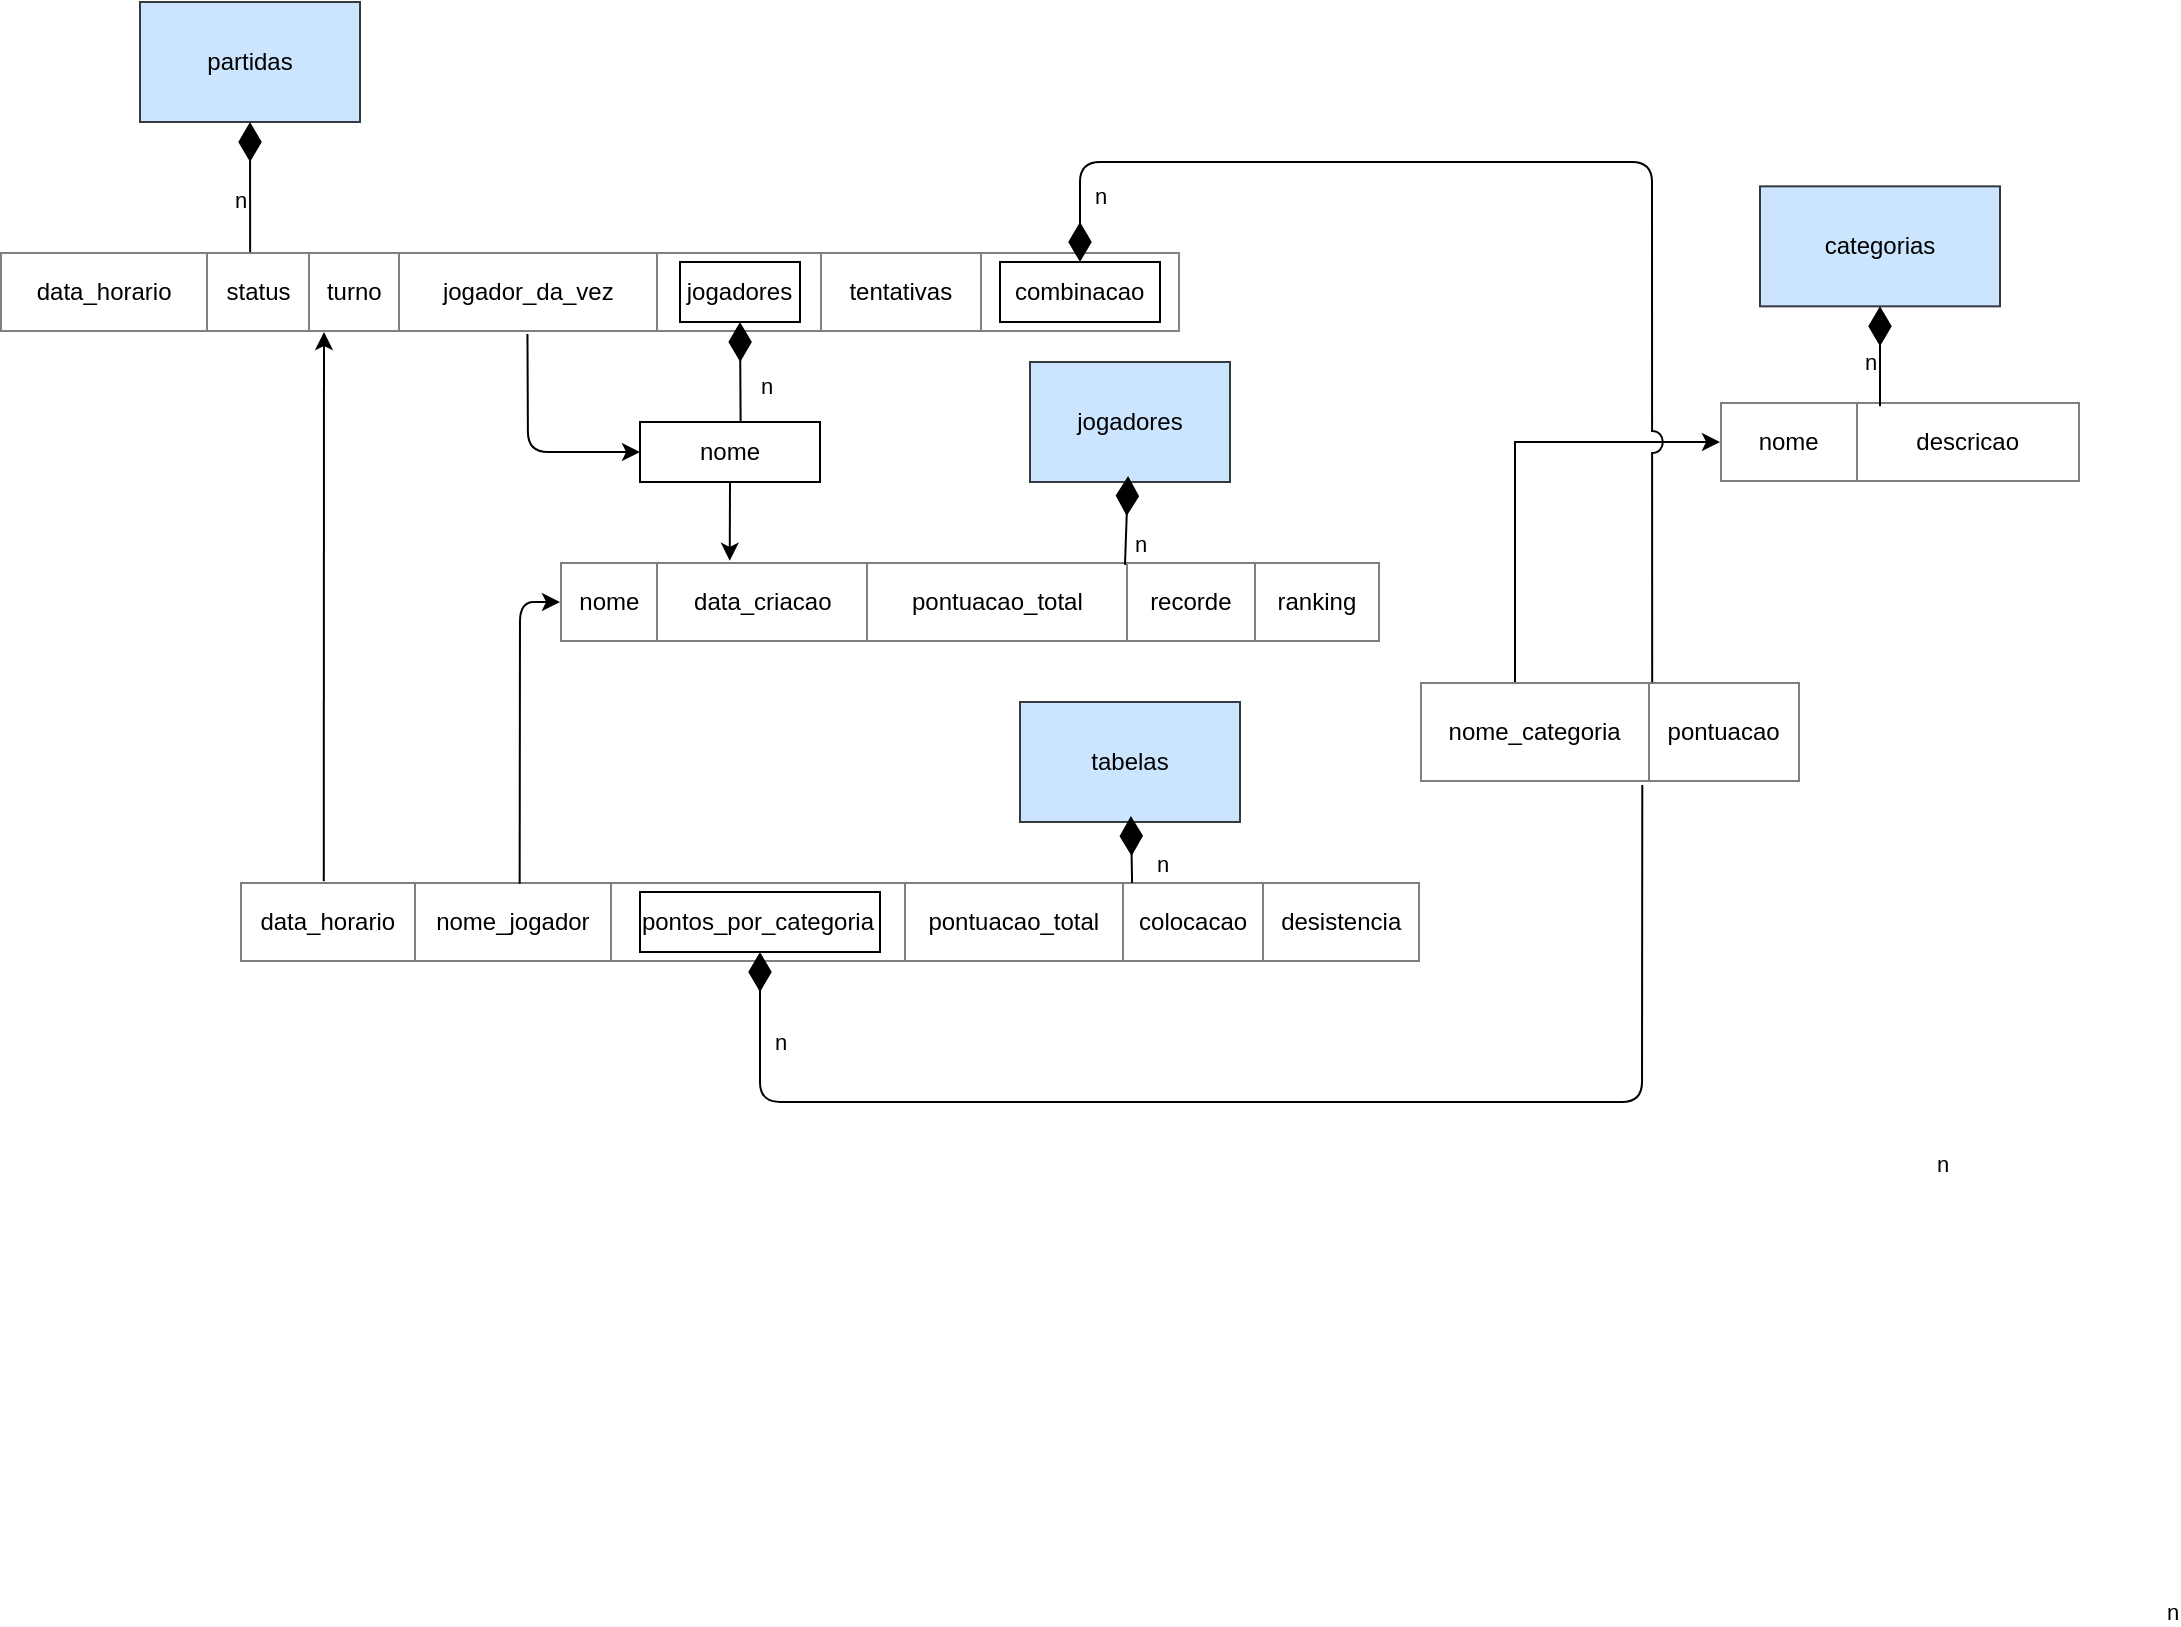<mxfile version="12.9.13" type="device"><diagram name="Page-1" id="a7904f86-f2b4-8e86-fa97-74104820619b"><mxGraphModel dx="1302" dy="805" grid="1" gridSize="10" guides="1" tooltips="1" connect="1" arrows="1" fold="1" page="1" pageScale="1" pageWidth="1100" pageHeight="850" background="#ffffff" math="0" shadow="0"><root><mxCell id="0"/><mxCell id="1" parent="0"/><mxCell id="oD4jQu4qfA-j_Gzf7caS-14" value="&lt;table border=&quot;1&quot; width=&quot;100%&quot; style=&quot;width: 100% ; height: 100% ; border-collapse: collapse&quot; align=&quot;center&quot;&gt;&lt;tbody&gt;&lt;tr&gt;&lt;td align=&quot;center&quot;&gt;nome&lt;/td&gt;&lt;td align=&quot;center&quot;&gt;data_criacao&lt;/td&gt;&lt;td align=&quot;center&quot;&gt;pontuacao_total&lt;/td&gt;&lt;td style=&quot;text-align: center&quot;&gt;recorde&lt;/td&gt;&lt;td style=&quot;text-align: center&quot;&gt;ranking&lt;/td&gt;&lt;/tr&gt;&lt;/tbody&gt;&lt;/table&gt;" style="text;html=1;strokeColor=none;fillColor=none;overflow=fill;rounded=0;shadow=0;glass=0;comic=0;" vertex="1" parent="1"><mxGeometry x="340" y="730" width="410" height="40" as="geometry"/></mxCell><mxCell id="oD4jQu4qfA-j_Gzf7caS-16" value="jogadores" style="rounded=0;whiteSpace=wrap;html=1;shadow=0;glass=0;comic=0;fillColor=#cce5ff;strokeWidth=1;strokeColor=#36393d;" vertex="1" parent="1"><mxGeometry x="575" y="630" width="100" height="60" as="geometry"/></mxCell><mxCell id="oD4jQu4qfA-j_Gzf7caS-18" value="" style="endArrow=diamondThin;html=1;shadow=0;strokeColor=#000000;strokeWidth=1;startArrow=none;startFill=0;endFill=1;endSize=17;targetPerimeterSpacing=-3;sourcePerimeterSpacing=0;exitX=0.689;exitY=0.036;exitDx=0;exitDy=0;exitPerimeter=0;" edge="1" parent="1" source="oD4jQu4qfA-j_Gzf7caS-14" target="oD4jQu4qfA-j_Gzf7caS-16"><mxGeometry width="50" height="50" relative="1" as="geometry"><mxPoint x="630" y="800" as="sourcePoint"/><mxPoint x="680" y="750" as="targetPoint"/></mxGeometry></mxCell><mxCell id="oD4jQu4qfA-j_Gzf7caS-19" value="n" style="edgeLabel;html=1;align=center;verticalAlign=middle;resizable=0;points=[];" vertex="1" connectable="0" parent="oD4jQu4qfA-j_Gzf7caS-18"><mxGeometry x="-0.543" relative="1" as="geometry"><mxPoint x="7.15" y="-1.1" as="offset"/></mxGeometry></mxCell><mxCell id="oD4jQu4qfA-j_Gzf7caS-22" value="partidas" style="rounded=0;whiteSpace=wrap;html=1;shadow=0;glass=0;comic=0;strokeWidth=1;fillColor=#cce5ff;strokeColor=#36393d;" vertex="1" parent="1"><mxGeometry x="130" y="450" width="110" height="60" as="geometry"/></mxCell><mxCell id="oD4jQu4qfA-j_Gzf7caS-23" value="&lt;table border=&quot;1&quot; width=&quot;100%&quot; style=&quot;width: 100% ; height: 100% ; border-collapse: collapse&quot;&gt;&lt;tbody&gt;&lt;tr&gt;&lt;td align=&quot;center&quot;&gt;data_horario&lt;/td&gt;&lt;td align=&quot;center&quot;&gt;status&lt;br&gt;&lt;/td&gt;&lt;td align=&quot;center&quot;&gt;turno&lt;/td&gt;&lt;td style=&quot;text-align: center&quot;&gt;jogador_da_vez&lt;/td&gt;&lt;td style=&quot;text-align: center&quot;&gt;jogadores&lt;/td&gt;&lt;td style=&quot;text-align: center&quot;&gt;tentativas&lt;/td&gt;&lt;td style=&quot;text-align: center&quot;&gt;combinacao&lt;br&gt;&lt;/td&gt;&lt;/tr&gt;&lt;/tbody&gt;&lt;/table&gt;" style="text;html=1;strokeColor=none;fillColor=none;overflow=fill;rounded=0;shadow=0;glass=0;comic=0;" vertex="1" parent="1"><mxGeometry x="60" y="575" width="590" height="40" as="geometry"/></mxCell><mxCell id="oD4jQu4qfA-j_Gzf7caS-24" value="" style="endArrow=diamondThin;html=1;shadow=0;strokeColor=#000000;strokeWidth=1;startArrow=none;startFill=0;endFill=1;endSize=17;targetPerimeterSpacing=-3;sourcePerimeterSpacing=0;entryX=0.5;entryY=1;entryDx=0;entryDy=0;exitX=0.212;exitY=0;exitDx=0;exitDy=0;exitPerimeter=0;" edge="1" parent="1" source="oD4jQu4qfA-j_Gzf7caS-23" target="oD4jQu4qfA-j_Gzf7caS-22"><mxGeometry width="50" height="50" relative="1" as="geometry"><mxPoint x="354.5" y="575" as="sourcePoint"/><mxPoint x="354.5" y="532" as="targetPoint"/></mxGeometry></mxCell><mxCell id="oD4jQu4qfA-j_Gzf7caS-25" value="n" style="edgeLabel;html=1;align=center;verticalAlign=middle;resizable=0;points=[];" vertex="1" connectable="0" parent="oD4jQu4qfA-j_Gzf7caS-24"><mxGeometry x="-0.543" relative="1" as="geometry"><mxPoint x="-5" y="-10.87" as="offset"/></mxGeometry></mxCell><mxCell id="oD4jQu4qfA-j_Gzf7caS-26" value="nome" style="rounded=0;whiteSpace=wrap;html=1;shadow=0;glass=0;comic=0;strokeWidth=1;fillColor=none;gradientColor=none;" vertex="1" parent="1"><mxGeometry x="380" y="660" width="90" height="30" as="geometry"/></mxCell><mxCell id="oD4jQu4qfA-j_Gzf7caS-27" value="" style="endArrow=diamondThin;html=1;shadow=0;strokeColor=#000000;strokeWidth=1;startArrow=none;startFill=0;endFill=1;endSize=17;targetPerimeterSpacing=1;sourcePerimeterSpacing=0;exitX=0.559;exitY=0.013;exitDx=0;exitDy=0;exitPerimeter=0;entryX=0.5;entryY=1;entryDx=0;entryDy=0;" edge="1" parent="1" source="oD4jQu4qfA-j_Gzf7caS-26" target="oD4jQu4qfA-j_Gzf7caS-29"><mxGeometry width="50" height="50" relative="1" as="geometry"><mxPoint x="410" y="670" as="sourcePoint"/><mxPoint x="480" y="601" as="targetPoint"/></mxGeometry></mxCell><mxCell id="oD4jQu4qfA-j_Gzf7caS-28" value="n" style="edgeLabel;html=1;align=center;verticalAlign=middle;resizable=0;points=[];" vertex="1" connectable="0" parent="oD4jQu4qfA-j_Gzf7caS-27"><mxGeometry x="-0.543" relative="1" as="geometry"><mxPoint x="12.48" y="-7.61" as="offset"/></mxGeometry></mxCell><mxCell id="oD4jQu4qfA-j_Gzf7caS-29" value="" style="rounded=0;whiteSpace=wrap;html=1;shadow=0;glass=0;comic=0;strokeWidth=1;fillColor=none;gradientColor=none;" vertex="1" parent="1"><mxGeometry x="400" y="580" width="60" height="30" as="geometry"/></mxCell><mxCell id="oD4jQu4qfA-j_Gzf7caS-30" value="" style="endArrow=classic;html=1;shadow=0;strokeColor=#000000;strokeWidth=1;exitX=0.447;exitY=1.025;exitDx=0;exitDy=0;exitPerimeter=0;" edge="1" parent="1" source="oD4jQu4qfA-j_Gzf7caS-23"><mxGeometry width="50" height="50" relative="1" as="geometry"><mxPoint x="590" y="645" as="sourcePoint"/><mxPoint x="380" y="675" as="targetPoint"/><Array as="points"><mxPoint x="324" y="675"/></Array></mxGeometry></mxCell><mxCell id="oD4jQu4qfA-j_Gzf7caS-32" value="" style="endArrow=classic;html=1;shadow=0;strokeColor=#000000;strokeWidth=1;exitX=0.5;exitY=1;exitDx=0;exitDy=0;entryX=0.207;entryY=-0.015;entryDx=0;entryDy=0;entryPerimeter=0;" edge="1" parent="1" source="oD4jQu4qfA-j_Gzf7caS-26" target="oD4jQu4qfA-j_Gzf7caS-14"><mxGeometry width="50" height="50" relative="1" as="geometry"><mxPoint x="630" y="720" as="sourcePoint"/><mxPoint x="424" y="731" as="targetPoint"/></mxGeometry></mxCell><mxCell id="oD4jQu4qfA-j_Gzf7caS-33" value="tabelas" style="rounded=0;whiteSpace=wrap;html=1;shadow=0;glass=0;comic=0;strokeWidth=1;fillColor=#cce5ff;strokeColor=#36393d;" vertex="1" parent="1"><mxGeometry x="570" y="800" width="110" height="60" as="geometry"/></mxCell><mxCell id="oD4jQu4qfA-j_Gzf7caS-34" value="&lt;table border=&quot;1&quot; width=&quot;100%&quot; style=&quot;width: 100% ; height: 100% ; border-collapse: collapse&quot;&gt;&lt;tbody&gt;&lt;tr&gt;&lt;td align=&quot;center&quot;&gt;data_horario&lt;/td&gt;&lt;td align=&quot;center&quot;&gt;nome_jogador&lt;br&gt;&lt;/td&gt;&lt;td align=&quot;center&quot;&gt;pontos_por_categoria&lt;/td&gt;&lt;td style=&quot;text-align: center&quot;&gt;pontuacao_total&lt;/td&gt;&lt;td style=&quot;text-align: center&quot;&gt;colocacao&lt;/td&gt;&lt;td style=&quot;text-align: center&quot;&gt;desistencia&lt;/td&gt;&lt;/tr&gt;&lt;/tbody&gt;&lt;/table&gt;" style="text;html=1;strokeColor=none;fillColor=none;overflow=fill;rounded=0;shadow=0;glass=0;comic=0;" vertex="1" parent="1"><mxGeometry x="180" y="890" width="590" height="40" as="geometry"/></mxCell><mxCell id="oD4jQu4qfA-j_Gzf7caS-35" value="" style="endArrow=diamondThin;html=1;shadow=0;strokeColor=#000000;strokeWidth=1;startArrow=none;startFill=0;endFill=1;endSize=17;targetPerimeterSpacing=-3;sourcePerimeterSpacing=0;exitX=0.756;exitY=0.011;exitDx=0;exitDy=0;exitPerimeter=0;" edge="1" parent="1" source="oD4jQu4qfA-j_Gzf7caS-34" target="oD4jQu4qfA-j_Gzf7caS-33"><mxGeometry width="50" height="50" relative="1" as="geometry"><mxPoint x="460" y="960" as="sourcePoint"/><mxPoint x="464.58" y="840" as="targetPoint"/></mxGeometry></mxCell><mxCell id="oD4jQu4qfA-j_Gzf7caS-36" value="n" style="edgeLabel;html=1;align=center;verticalAlign=middle;resizable=0;points=[];" vertex="1" connectable="0" parent="oD4jQu4qfA-j_Gzf7caS-35"><mxGeometry x="-0.543" relative="1" as="geometry"><mxPoint x="15" y="-2.57" as="offset"/></mxGeometry></mxCell><mxCell id="oD4jQu4qfA-j_Gzf7caS-37" value="" style="endArrow=classic;html=1;shadow=0;strokeColor=#000000;strokeWidth=1;exitX=0.237;exitY=0.021;exitDx=0;exitDy=0;exitPerimeter=0;entryX=0;entryY=0.5;entryDx=0;entryDy=0;" edge="1" parent="1" source="oD4jQu4qfA-j_Gzf7caS-34" target="oD4jQu4qfA-j_Gzf7caS-14"><mxGeometry width="50" height="50" relative="1" as="geometry"><mxPoint x="320" y="760" as="sourcePoint"/><mxPoint x="370" y="710" as="targetPoint"/><Array as="points"><mxPoint x="320" y="750"/></Array></mxGeometry></mxCell><mxCell id="oD4jQu4qfA-j_Gzf7caS-38" value="" style="endArrow=classic;html=1;shadow=0;strokeColor=#000000;strokeWidth=1;exitX=0.071;exitY=-0.009;exitDx=0;exitDy=0;exitPerimeter=0;" edge="1" parent="1" source="oD4jQu4qfA-j_Gzf7caS-34"><mxGeometry width="50" height="50" relative="1" as="geometry"><mxPoint x="320" y="760" as="sourcePoint"/><mxPoint x="222" y="615" as="targetPoint"/></mxGeometry></mxCell><mxCell id="oD4jQu4qfA-j_Gzf7caS-39" value="&lt;table border=&quot;1&quot; width=&quot;100%&quot; style=&quot;text-align: center ; width: 100% ; height: 100% ; border-collapse: collapse&quot;&gt;&lt;tbody&gt;&lt;tr&gt;&lt;td align=&quot;center&quot;&gt;nome&lt;/td&gt;&lt;td style=&quot;text-align: center&quot;&gt;descricao&lt;/td&gt;&lt;/tr&gt;&lt;/tbody&gt;&lt;/table&gt;" style="text;html=1;strokeColor=none;fillColor=none;overflow=fill;rounded=0;shadow=0;glass=0;comic=0;" vertex="1" parent="1"><mxGeometry x="920" y="650" width="180" height="40" as="geometry"/></mxCell><mxCell id="oD4jQu4qfA-j_Gzf7caS-42" value="categorias" style="rounded=0;whiteSpace=wrap;html=1;shadow=0;glass=0;comic=0;strokeWidth=1;fillColor=#cce5ff;strokeColor=#36393d;" vertex="1" parent="1"><mxGeometry x="940" y="542.17" width="120" height="60" as="geometry"/></mxCell><mxCell id="oD4jQu4qfA-j_Gzf7caS-43" value="" style="endArrow=diamondThin;html=1;shadow=0;strokeColor=#000000;strokeWidth=1;startArrow=none;startFill=0;endFill=1;endSize=17;targetPerimeterSpacing=-3;sourcePerimeterSpacing=0;entryX=0.5;entryY=1;entryDx=0;entryDy=0;" edge="1" parent="1" target="oD4jQu4qfA-j_Gzf7caS-42"><mxGeometry width="50" height="50" relative="1" as="geometry"><mxPoint x="1000" y="652.17" as="sourcePoint"/><mxPoint x="724.051" y="719.17" as="targetPoint"/></mxGeometry></mxCell><mxCell id="oD4jQu4qfA-j_Gzf7caS-44" value="n" style="edgeLabel;html=1;align=center;verticalAlign=middle;resizable=0;points=[];" vertex="1" connectable="0" parent="oD4jQu4qfA-j_Gzf7caS-43"><mxGeometry x="-0.543" relative="1" as="geometry"><mxPoint x="-5" y="-10.87" as="offset"/></mxGeometry></mxCell><mxCell id="oD4jQu4qfA-j_Gzf7caS-56" style="edgeStyle=orthogonalEdgeStyle;rounded=0;comic=0;orthogonalLoop=1;jettySize=auto;html=1;exitX=0.25;exitY=0;exitDx=0;exitDy=0;entryX=0;entryY=0.5;entryDx=0;entryDy=0;shadow=0;startArrow=none;startFill=0;startSize=16;sourcePerimeterSpacing=0;endArrow=classic;endFill=1;endSize=6;targetPerimeterSpacing=1;strokeColor=#000000;strokeWidth=1;jumpStyle=arc;" edge="1" parent="1" source="oD4jQu4qfA-j_Gzf7caS-45" target="oD4jQu4qfA-j_Gzf7caS-39"><mxGeometry relative="1" as="geometry"/></mxCell><mxCell id="oD4jQu4qfA-j_Gzf7caS-45" value="&lt;table border=&quot;1&quot; width=&quot;100%&quot; style=&quot;width: 100% ; height: 100% ; border-collapse: collapse&quot;&gt;&lt;tbody&gt;&lt;tr&gt;&lt;td align=&quot;center&quot;&gt;nome_categoria&lt;/td&gt;&lt;td align=&quot;center&quot;&gt;pontuacao&lt;/td&gt;&lt;/tr&gt;&lt;/tbody&gt;&lt;/table&gt;" style="text;html=1;strokeColor=none;fillColor=none;overflow=fill;rounded=0;shadow=0;glass=0;comic=0;" vertex="1" parent="1"><mxGeometry x="770" y="790" width="190" height="50" as="geometry"/></mxCell><mxCell id="oD4jQu4qfA-j_Gzf7caS-46" value="" style="endArrow=diamondThin;html=1;shadow=0;strokeColor=#000000;strokeWidth=1;startArrow=none;startFill=0;endFill=1;endSize=17;targetPerimeterSpacing=-3;sourcePerimeterSpacing=0;exitX=0.611;exitY=0.002;exitDx=0;exitDy=0;exitPerimeter=0;entryX=0.5;entryY=0;entryDx=0;entryDy=0;jumpStyle=arc;jumpSize=11;" edge="1" parent="1" source="oD4jQu4qfA-j_Gzf7caS-45" target="oD4jQu4qfA-j_Gzf7caS-49"><mxGeometry width="50" height="50" relative="1" as="geometry"><mxPoint x="632.49" y="741.44" as="sourcePoint"/><mxPoint x="634.051" y="697.0" as="targetPoint"/><Array as="points"><mxPoint x="886" y="530"/><mxPoint x="600" y="530"/></Array></mxGeometry></mxCell><mxCell id="oD4jQu4qfA-j_Gzf7caS-47" value="n" style="edgeLabel;html=1;align=center;verticalAlign=middle;resizable=0;points=[];" vertex="1" connectable="0" parent="oD4jQu4qfA-j_Gzf7caS-46"><mxGeometry x="-0.543" relative="1" as="geometry"><mxPoint x="145" y="376.96" as="offset"/></mxGeometry></mxCell><mxCell id="oD4jQu4qfA-j_Gzf7caS-50" value="n" style="edgeLabel;html=1;align=center;verticalAlign=middle;resizable=0;points=[];" vertex="1" connectable="0" parent="oD4jQu4qfA-j_Gzf7caS-46"><mxGeometry x="0.878" relative="1" as="geometry"><mxPoint x="10" y="3.6" as="offset"/></mxGeometry></mxCell><mxCell id="oD4jQu4qfA-j_Gzf7caS-49" value="" style="rounded=0;whiteSpace=wrap;html=1;shadow=0;glass=0;comic=0;strokeWidth=1;fillColor=none;gradientColor=none;" vertex="1" parent="1"><mxGeometry x="560" y="580" width="80" height="30" as="geometry"/></mxCell><mxCell id="oD4jQu4qfA-j_Gzf7caS-51" value="" style="endArrow=diamondThin;html=1;shadow=0;strokeColor=#000000;strokeWidth=1;startArrow=none;startFill=0;endFill=1;endSize=17;targetPerimeterSpacing=-3;sourcePerimeterSpacing=0;entryX=0.5;entryY=1;entryDx=0;entryDy=0;exitX=0.585;exitY=1.029;exitDx=0;exitDy=0;exitPerimeter=0;jumpStyle=arc;jumpSize=14;" edge="1" parent="1" source="oD4jQu4qfA-j_Gzf7caS-45" target="oD4jQu4qfA-j_Gzf7caS-55"><mxGeometry width="50" height="50" relative="1" as="geometry"><mxPoint x="1211" y="800" as="sourcePoint"/><mxPoint x="620" y="1140" as="targetPoint"/><Array as="points"><mxPoint x="881" y="1000"/><mxPoint x="440" y="1000"/></Array></mxGeometry></mxCell><mxCell id="oD4jQu4qfA-j_Gzf7caS-52" value="n" style="edgeLabel;html=1;align=center;verticalAlign=middle;resizable=0;points=[];" vertex="1" connectable="0" parent="oD4jQu4qfA-j_Gzf7caS-51"><mxGeometry x="-0.543" relative="1" as="geometry"><mxPoint x="265" y="259.13" as="offset"/></mxGeometry></mxCell><mxCell id="oD4jQu4qfA-j_Gzf7caS-53" value="n" style="edgeLabel;html=1;align=center;verticalAlign=middle;resizable=0;points=[];" vertex="1" connectable="0" parent="oD4jQu4qfA-j_Gzf7caS-51"><mxGeometry x="0.878" relative="1" as="geometry"><mxPoint x="10" y="3.6" as="offset"/></mxGeometry></mxCell><mxCell id="oD4jQu4qfA-j_Gzf7caS-55" value="" style="rounded=0;whiteSpace=wrap;html=1;shadow=0;glass=0;comic=0;strokeWidth=1;fillColor=none;gradientColor=none;" vertex="1" parent="1"><mxGeometry x="380" y="895" width="120" height="30" as="geometry"/></mxCell></root></mxGraphModel></diagram></mxfile>